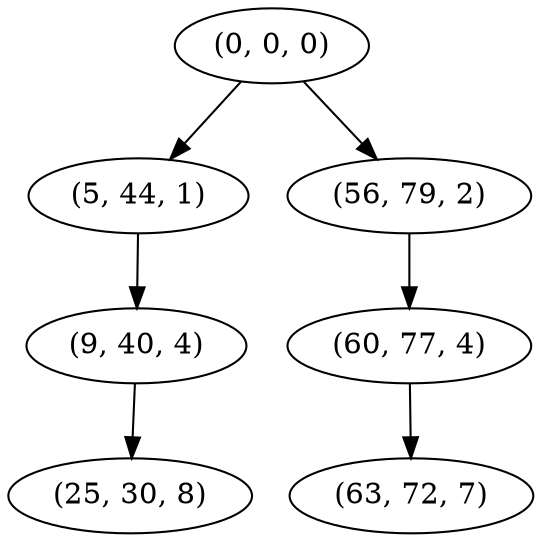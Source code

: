 digraph tree {
    "(0, 0, 0)";
    "(5, 44, 1)";
    "(9, 40, 4)";
    "(25, 30, 8)";
    "(56, 79, 2)";
    "(60, 77, 4)";
    "(63, 72, 7)";
    "(0, 0, 0)" -> "(5, 44, 1)";
    "(0, 0, 0)" -> "(56, 79, 2)";
    "(5, 44, 1)" -> "(9, 40, 4)";
    "(9, 40, 4)" -> "(25, 30, 8)";
    "(56, 79, 2)" -> "(60, 77, 4)";
    "(60, 77, 4)" -> "(63, 72, 7)";
}
